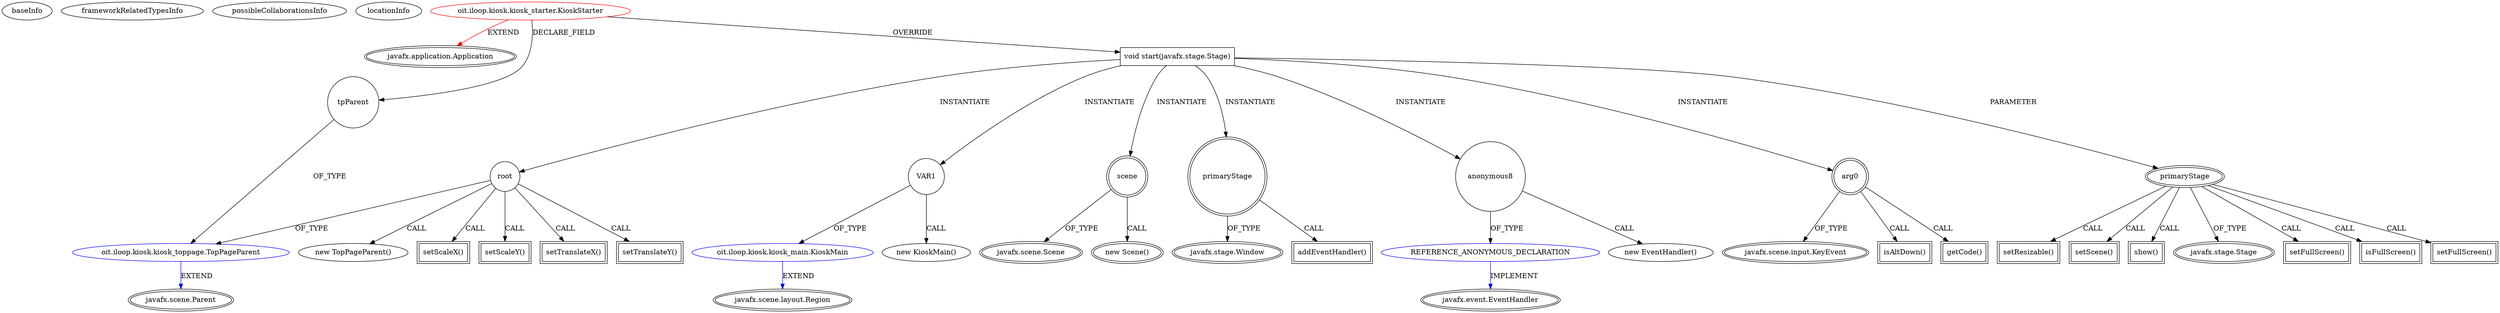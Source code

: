 digraph {
baseInfo[graphId=3156,category="extension_graph",isAnonymous=false,possibleRelation=true]
frameworkRelatedTypesInfo[0="javafx.application.Application"]
possibleCollaborationsInfo[0="3156~OVERRIDING_METHOD_DECLARATION-INSTANTIATION-~javafx.application.Application ~javafx.scene.layout.Region ~false~false",1="3156~OVERRIDING_METHOD_DECLARATION-INSTANTIATION-~javafx.application.Application ~javafx.event.EventHandler ~false~true",2="3156~OVERRIDING_METHOD_DECLARATION-INSTANTIATION-FIELD_DECLARATION-~javafx.application.Application ~javafx.scene.Parent ~false~false"]
locationInfo[projectName="iloop-kiosk-KIOSK-Project",filePath="/iloop-kiosk-KIOSK-Project/KIOSK-Project-master/src/oit/iloop/kiosk/kiosk_starter/KioskStarter.java",contextSignature="KioskStarter",graphId="3156"]
0[label="oit.iloop.kiosk.kiosk_starter.KioskStarter",vertexType="ROOT_CLIENT_CLASS_DECLARATION",isFrameworkType=false,color=red]
1[label="javafx.application.Application",vertexType="FRAMEWORK_CLASS_TYPE",isFrameworkType=true,peripheries=2]
2[label="tpParent",vertexType="FIELD_DECLARATION",isFrameworkType=false,shape=circle]
3[label="oit.iloop.kiosk.kiosk_toppage.TopPageParent",vertexType="REFERENCE_CLIENT_CLASS_DECLARATION",isFrameworkType=false,color=blue]
4[label="javafx.scene.Parent",vertexType="FRAMEWORK_CLASS_TYPE",isFrameworkType=true,peripheries=2]
5[label="void start(javafx.stage.Stage)",vertexType="OVERRIDING_METHOD_DECLARATION",isFrameworkType=false,shape=box]
6[label="primaryStage",vertexType="PARAMETER_DECLARATION",isFrameworkType=true,peripheries=2]
7[label="javafx.stage.Stage",vertexType="FRAMEWORK_CLASS_TYPE",isFrameworkType=true,peripheries=2]
9[label="root",vertexType="VARIABLE_EXPRESION",isFrameworkType=false,shape=circle]
8[label="new TopPageParent()",vertexType="CONSTRUCTOR_CALL",isFrameworkType=false]
12[label="VAR1",vertexType="VARIABLE_EXPRESION",isFrameworkType=false,shape=circle]
13[label="oit.iloop.kiosk.kiosk_main.KioskMain",vertexType="REFERENCE_CLIENT_CLASS_DECLARATION",isFrameworkType=false,color=blue]
14[label="javafx.scene.layout.Region",vertexType="FRAMEWORK_CLASS_TYPE",isFrameworkType=true,peripheries=2]
11[label="new KioskMain()",vertexType="CONSTRUCTOR_CALL",isFrameworkType=false]
16[label="setScaleX()",vertexType="INSIDE_CALL",isFrameworkType=true,peripheries=2,shape=box]
18[label="setScaleY()",vertexType="INSIDE_CALL",isFrameworkType=true,peripheries=2,shape=box]
20[label="setTranslateX()",vertexType="INSIDE_CALL",isFrameworkType=true,peripheries=2,shape=box]
22[label="setTranslateY()",vertexType="INSIDE_CALL",isFrameworkType=true,peripheries=2,shape=box]
24[label="scene",vertexType="VARIABLE_EXPRESION",isFrameworkType=true,peripheries=2,shape=circle]
25[label="javafx.scene.Scene",vertexType="FRAMEWORK_CLASS_TYPE",isFrameworkType=true,peripheries=2]
23[label="new Scene()",vertexType="CONSTRUCTOR_CALL",isFrameworkType=true,peripheries=2]
26[label="primaryStage",vertexType="VARIABLE_EXPRESION",isFrameworkType=true,peripheries=2,shape=circle]
28[label="javafx.stage.Window",vertexType="FRAMEWORK_CLASS_TYPE",isFrameworkType=true,peripheries=2]
27[label="addEventHandler()",vertexType="INSIDE_CALL",isFrameworkType=true,peripheries=2,shape=box]
30[label="anonymous8",vertexType="VARIABLE_EXPRESION",isFrameworkType=false,shape=circle]
31[label="REFERENCE_ANONYMOUS_DECLARATION",vertexType="REFERENCE_ANONYMOUS_DECLARATION",isFrameworkType=false,color=blue]
32[label="javafx.event.EventHandler",vertexType="FRAMEWORK_INTERFACE_TYPE",isFrameworkType=true,peripheries=2]
29[label="new EventHandler()",vertexType="CONSTRUCTOR_CALL",isFrameworkType=false]
33[label="arg0",vertexType="VARIABLE_EXPRESION",isFrameworkType=true,peripheries=2,shape=circle]
35[label="javafx.scene.input.KeyEvent",vertexType="FRAMEWORK_CLASS_TYPE",isFrameworkType=true,peripheries=2]
34[label="isAltDown()",vertexType="INSIDE_CALL",isFrameworkType=true,peripheries=2,shape=box]
37[label="getCode()",vertexType="INSIDE_CALL",isFrameworkType=true,peripheries=2,shape=box]
39[label="setFullScreen()",vertexType="INSIDE_CALL",isFrameworkType=true,peripheries=2,shape=box]
41[label="isFullScreen()",vertexType="INSIDE_CALL",isFrameworkType=true,peripheries=2,shape=box]
43[label="setFullScreen()",vertexType="INSIDE_CALL",isFrameworkType=true,peripheries=2,shape=box]
45[label="setResizable()",vertexType="INSIDE_CALL",isFrameworkType=true,peripheries=2,shape=box]
47[label="setScene()",vertexType="INSIDE_CALL",isFrameworkType=true,peripheries=2,shape=box]
49[label="show()",vertexType="INSIDE_CALL",isFrameworkType=true,peripheries=2,shape=box]
0->1[label="EXTEND",color=red]
0->2[label="DECLARE_FIELD"]
3->4[label="EXTEND",color=blue]
2->3[label="OF_TYPE"]
0->5[label="OVERRIDE"]
6->7[label="OF_TYPE"]
5->6[label="PARAMETER"]
5->9[label="INSTANTIATE"]
9->3[label="OF_TYPE"]
9->8[label="CALL"]
5->12[label="INSTANTIATE"]
13->14[label="EXTEND",color=blue]
12->13[label="OF_TYPE"]
12->11[label="CALL"]
9->16[label="CALL"]
9->18[label="CALL"]
9->20[label="CALL"]
9->22[label="CALL"]
5->24[label="INSTANTIATE"]
24->25[label="OF_TYPE"]
24->23[label="CALL"]
5->26[label="INSTANTIATE"]
26->28[label="OF_TYPE"]
26->27[label="CALL"]
5->30[label="INSTANTIATE"]
31->32[label="IMPLEMENT",color=blue]
30->31[label="OF_TYPE"]
30->29[label="CALL"]
5->33[label="INSTANTIATE"]
33->35[label="OF_TYPE"]
33->34[label="CALL"]
33->37[label="CALL"]
6->39[label="CALL"]
6->41[label="CALL"]
6->43[label="CALL"]
6->45[label="CALL"]
6->47[label="CALL"]
6->49[label="CALL"]
}
